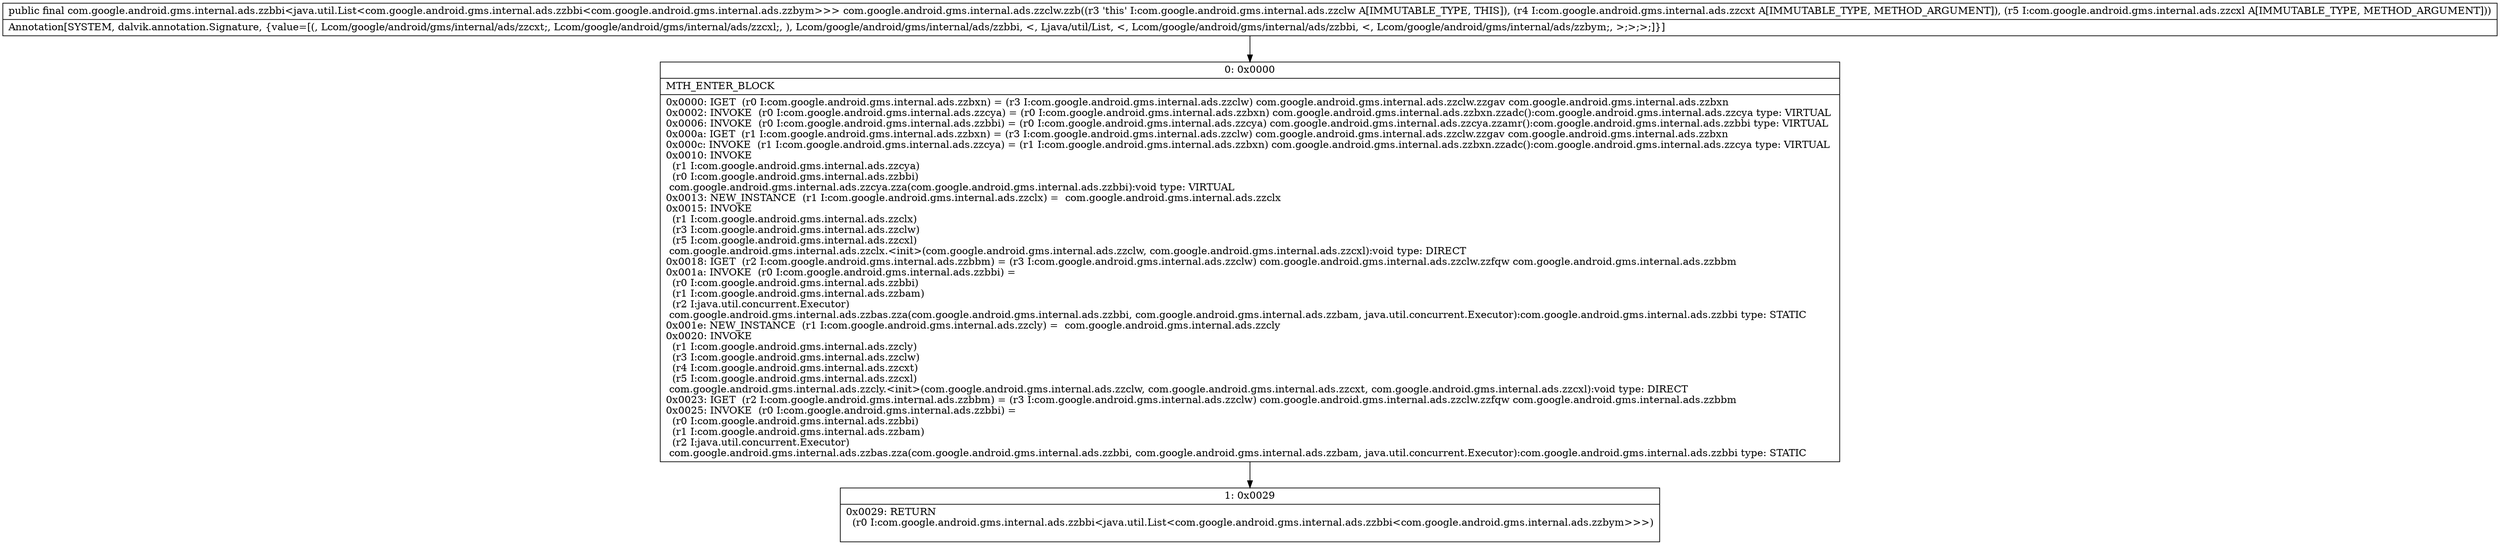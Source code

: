 digraph "CFG forcom.google.android.gms.internal.ads.zzclw.zzb(Lcom\/google\/android\/gms\/internal\/ads\/zzcxt;Lcom\/google\/android\/gms\/internal\/ads\/zzcxl;)Lcom\/google\/android\/gms\/internal\/ads\/zzbbi;" {
Node_0 [shape=record,label="{0\:\ 0x0000|MTH_ENTER_BLOCK\l|0x0000: IGET  (r0 I:com.google.android.gms.internal.ads.zzbxn) = (r3 I:com.google.android.gms.internal.ads.zzclw) com.google.android.gms.internal.ads.zzclw.zzgav com.google.android.gms.internal.ads.zzbxn \l0x0002: INVOKE  (r0 I:com.google.android.gms.internal.ads.zzcya) = (r0 I:com.google.android.gms.internal.ads.zzbxn) com.google.android.gms.internal.ads.zzbxn.zzadc():com.google.android.gms.internal.ads.zzcya type: VIRTUAL \l0x0006: INVOKE  (r0 I:com.google.android.gms.internal.ads.zzbbi) = (r0 I:com.google.android.gms.internal.ads.zzcya) com.google.android.gms.internal.ads.zzcya.zzamr():com.google.android.gms.internal.ads.zzbbi type: VIRTUAL \l0x000a: IGET  (r1 I:com.google.android.gms.internal.ads.zzbxn) = (r3 I:com.google.android.gms.internal.ads.zzclw) com.google.android.gms.internal.ads.zzclw.zzgav com.google.android.gms.internal.ads.zzbxn \l0x000c: INVOKE  (r1 I:com.google.android.gms.internal.ads.zzcya) = (r1 I:com.google.android.gms.internal.ads.zzbxn) com.google.android.gms.internal.ads.zzbxn.zzadc():com.google.android.gms.internal.ads.zzcya type: VIRTUAL \l0x0010: INVOKE  \l  (r1 I:com.google.android.gms.internal.ads.zzcya)\l  (r0 I:com.google.android.gms.internal.ads.zzbbi)\l com.google.android.gms.internal.ads.zzcya.zza(com.google.android.gms.internal.ads.zzbbi):void type: VIRTUAL \l0x0013: NEW_INSTANCE  (r1 I:com.google.android.gms.internal.ads.zzclx) =  com.google.android.gms.internal.ads.zzclx \l0x0015: INVOKE  \l  (r1 I:com.google.android.gms.internal.ads.zzclx)\l  (r3 I:com.google.android.gms.internal.ads.zzclw)\l  (r5 I:com.google.android.gms.internal.ads.zzcxl)\l com.google.android.gms.internal.ads.zzclx.\<init\>(com.google.android.gms.internal.ads.zzclw, com.google.android.gms.internal.ads.zzcxl):void type: DIRECT \l0x0018: IGET  (r2 I:com.google.android.gms.internal.ads.zzbbm) = (r3 I:com.google.android.gms.internal.ads.zzclw) com.google.android.gms.internal.ads.zzclw.zzfqw com.google.android.gms.internal.ads.zzbbm \l0x001a: INVOKE  (r0 I:com.google.android.gms.internal.ads.zzbbi) = \l  (r0 I:com.google.android.gms.internal.ads.zzbbi)\l  (r1 I:com.google.android.gms.internal.ads.zzbam)\l  (r2 I:java.util.concurrent.Executor)\l com.google.android.gms.internal.ads.zzbas.zza(com.google.android.gms.internal.ads.zzbbi, com.google.android.gms.internal.ads.zzbam, java.util.concurrent.Executor):com.google.android.gms.internal.ads.zzbbi type: STATIC \l0x001e: NEW_INSTANCE  (r1 I:com.google.android.gms.internal.ads.zzcly) =  com.google.android.gms.internal.ads.zzcly \l0x0020: INVOKE  \l  (r1 I:com.google.android.gms.internal.ads.zzcly)\l  (r3 I:com.google.android.gms.internal.ads.zzclw)\l  (r4 I:com.google.android.gms.internal.ads.zzcxt)\l  (r5 I:com.google.android.gms.internal.ads.zzcxl)\l com.google.android.gms.internal.ads.zzcly.\<init\>(com.google.android.gms.internal.ads.zzclw, com.google.android.gms.internal.ads.zzcxt, com.google.android.gms.internal.ads.zzcxl):void type: DIRECT \l0x0023: IGET  (r2 I:com.google.android.gms.internal.ads.zzbbm) = (r3 I:com.google.android.gms.internal.ads.zzclw) com.google.android.gms.internal.ads.zzclw.zzfqw com.google.android.gms.internal.ads.zzbbm \l0x0025: INVOKE  (r0 I:com.google.android.gms.internal.ads.zzbbi) = \l  (r0 I:com.google.android.gms.internal.ads.zzbbi)\l  (r1 I:com.google.android.gms.internal.ads.zzbam)\l  (r2 I:java.util.concurrent.Executor)\l com.google.android.gms.internal.ads.zzbas.zza(com.google.android.gms.internal.ads.zzbbi, com.google.android.gms.internal.ads.zzbam, java.util.concurrent.Executor):com.google.android.gms.internal.ads.zzbbi type: STATIC \l}"];
Node_1 [shape=record,label="{1\:\ 0x0029|0x0029: RETURN  \l  (r0 I:com.google.android.gms.internal.ads.zzbbi\<java.util.List\<com.google.android.gms.internal.ads.zzbbi\<com.google.android.gms.internal.ads.zzbym\>\>\>)\l \l}"];
MethodNode[shape=record,label="{public final com.google.android.gms.internal.ads.zzbbi\<java.util.List\<com.google.android.gms.internal.ads.zzbbi\<com.google.android.gms.internal.ads.zzbym\>\>\> com.google.android.gms.internal.ads.zzclw.zzb((r3 'this' I:com.google.android.gms.internal.ads.zzclw A[IMMUTABLE_TYPE, THIS]), (r4 I:com.google.android.gms.internal.ads.zzcxt A[IMMUTABLE_TYPE, METHOD_ARGUMENT]), (r5 I:com.google.android.gms.internal.ads.zzcxl A[IMMUTABLE_TYPE, METHOD_ARGUMENT]))  | Annotation[SYSTEM, dalvik.annotation.Signature, \{value=[(, Lcom\/google\/android\/gms\/internal\/ads\/zzcxt;, Lcom\/google\/android\/gms\/internal\/ads\/zzcxl;, ), Lcom\/google\/android\/gms\/internal\/ads\/zzbbi, \<, Ljava\/util\/List, \<, Lcom\/google\/android\/gms\/internal\/ads\/zzbbi, \<, Lcom\/google\/android\/gms\/internal\/ads\/zzbym;, \>;\>;\>;]\}]\l}"];
MethodNode -> Node_0;
Node_0 -> Node_1;
}

